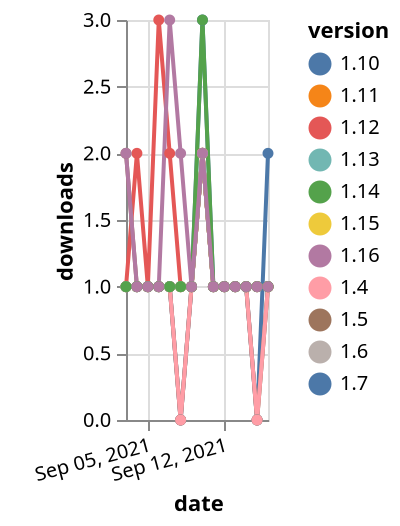 {"$schema": "https://vega.github.io/schema/vega-lite/v5.json", "description": "A simple bar chart with embedded data.", "data": {"values": [{"date": "2021-09-03", "total": 201, "delta": 1, "version": "1.12"}, {"date": "2021-09-04", "total": 203, "delta": 2, "version": "1.12"}, {"date": "2021-09-05", "total": 204, "delta": 1, "version": "1.12"}, {"date": "2021-09-06", "total": 207, "delta": 3, "version": "1.12"}, {"date": "2021-09-07", "total": 209, "delta": 2, "version": "1.12"}, {"date": "2021-09-08", "total": 210, "delta": 1, "version": "1.12"}, {"date": "2021-09-09", "total": 211, "delta": 1, "version": "1.12"}, {"date": "2021-09-10", "total": 213, "delta": 2, "version": "1.12"}, {"date": "2021-09-11", "total": 214, "delta": 1, "version": "1.12"}, {"date": "2021-09-12", "total": 215, "delta": 1, "version": "1.12"}, {"date": "2021-09-13", "total": 216, "delta": 1, "version": "1.12"}, {"date": "2021-09-14", "total": 217, "delta": 1, "version": "1.12"}, {"date": "2021-09-15", "total": 218, "delta": 1, "version": "1.12"}, {"date": "2021-09-16", "total": 219, "delta": 1, "version": "1.12"}, {"date": "2021-09-03", "total": 160, "delta": 1, "version": "1.15"}, {"date": "2021-09-04", "total": 161, "delta": 1, "version": "1.15"}, {"date": "2021-09-05", "total": 162, "delta": 1, "version": "1.15"}, {"date": "2021-09-06", "total": 163, "delta": 1, "version": "1.15"}, {"date": "2021-09-07", "total": 164, "delta": 1, "version": "1.15"}, {"date": "2021-09-08", "total": 165, "delta": 1, "version": "1.15"}, {"date": "2021-09-09", "total": 166, "delta": 1, "version": "1.15"}, {"date": "2021-09-10", "total": 168, "delta": 2, "version": "1.15"}, {"date": "2021-09-11", "total": 169, "delta": 1, "version": "1.15"}, {"date": "2021-09-12", "total": 170, "delta": 1, "version": "1.15"}, {"date": "2021-09-13", "total": 171, "delta": 1, "version": "1.15"}, {"date": "2021-09-14", "total": 172, "delta": 1, "version": "1.15"}, {"date": "2021-09-15", "total": 173, "delta": 1, "version": "1.15"}, {"date": "2021-09-16", "total": 174, "delta": 1, "version": "1.15"}, {"date": "2021-09-03", "total": 219, "delta": 1, "version": "1.6"}, {"date": "2021-09-04", "total": 220, "delta": 1, "version": "1.6"}, {"date": "2021-09-05", "total": 221, "delta": 1, "version": "1.6"}, {"date": "2021-09-06", "total": 222, "delta": 1, "version": "1.6"}, {"date": "2021-09-07", "total": 223, "delta": 1, "version": "1.6"}, {"date": "2021-09-08", "total": 223, "delta": 0, "version": "1.6"}, {"date": "2021-09-09", "total": 224, "delta": 1, "version": "1.6"}, {"date": "2021-09-10", "total": 226, "delta": 2, "version": "1.6"}, {"date": "2021-09-11", "total": 227, "delta": 1, "version": "1.6"}, {"date": "2021-09-12", "total": 228, "delta": 1, "version": "1.6"}, {"date": "2021-09-13", "total": 229, "delta": 1, "version": "1.6"}, {"date": "2021-09-14", "total": 230, "delta": 1, "version": "1.6"}, {"date": "2021-09-15", "total": 230, "delta": 0, "version": "1.6"}, {"date": "2021-09-16", "total": 231, "delta": 1, "version": "1.6"}, {"date": "2021-09-03", "total": 553, "delta": 1, "version": "1.7"}, {"date": "2021-09-04", "total": 554, "delta": 1, "version": "1.7"}, {"date": "2021-09-05", "total": 555, "delta": 1, "version": "1.7"}, {"date": "2021-09-06", "total": 556, "delta": 1, "version": "1.7"}, {"date": "2021-09-07", "total": 557, "delta": 1, "version": "1.7"}, {"date": "2021-09-08", "total": 557, "delta": 0, "version": "1.7"}, {"date": "2021-09-09", "total": 558, "delta": 1, "version": "1.7"}, {"date": "2021-09-10", "total": 560, "delta": 2, "version": "1.7"}, {"date": "2021-09-11", "total": 561, "delta": 1, "version": "1.7"}, {"date": "2021-09-12", "total": 562, "delta": 1, "version": "1.7"}, {"date": "2021-09-13", "total": 563, "delta": 1, "version": "1.7"}, {"date": "2021-09-14", "total": 564, "delta": 1, "version": "1.7"}, {"date": "2021-09-15", "total": 564, "delta": 0, "version": "1.7"}, {"date": "2021-09-16", "total": 566, "delta": 2, "version": "1.7"}, {"date": "2021-09-03", "total": 221, "delta": 2, "version": "1.5"}, {"date": "2021-09-04", "total": 222, "delta": 1, "version": "1.5"}, {"date": "2021-09-05", "total": 223, "delta": 1, "version": "1.5"}, {"date": "2021-09-06", "total": 224, "delta": 1, "version": "1.5"}, {"date": "2021-09-07", "total": 225, "delta": 1, "version": "1.5"}, {"date": "2021-09-08", "total": 225, "delta": 0, "version": "1.5"}, {"date": "2021-09-09", "total": 226, "delta": 1, "version": "1.5"}, {"date": "2021-09-10", "total": 228, "delta": 2, "version": "1.5"}, {"date": "2021-09-11", "total": 229, "delta": 1, "version": "1.5"}, {"date": "2021-09-12", "total": 230, "delta": 1, "version": "1.5"}, {"date": "2021-09-13", "total": 231, "delta": 1, "version": "1.5"}, {"date": "2021-09-14", "total": 232, "delta": 1, "version": "1.5"}, {"date": "2021-09-15", "total": 232, "delta": 0, "version": "1.5"}, {"date": "2021-09-16", "total": 233, "delta": 1, "version": "1.5"}, {"date": "2021-09-03", "total": 226, "delta": 1, "version": "1.4"}, {"date": "2021-09-04", "total": 227, "delta": 1, "version": "1.4"}, {"date": "2021-09-05", "total": 228, "delta": 1, "version": "1.4"}, {"date": "2021-09-06", "total": 229, "delta": 1, "version": "1.4"}, {"date": "2021-09-07", "total": 230, "delta": 1, "version": "1.4"}, {"date": "2021-09-08", "total": 230, "delta": 0, "version": "1.4"}, {"date": "2021-09-09", "total": 231, "delta": 1, "version": "1.4"}, {"date": "2021-09-10", "total": 233, "delta": 2, "version": "1.4"}, {"date": "2021-09-11", "total": 234, "delta": 1, "version": "1.4"}, {"date": "2021-09-12", "total": 235, "delta": 1, "version": "1.4"}, {"date": "2021-09-13", "total": 236, "delta": 1, "version": "1.4"}, {"date": "2021-09-14", "total": 237, "delta": 1, "version": "1.4"}, {"date": "2021-09-15", "total": 237, "delta": 0, "version": "1.4"}, {"date": "2021-09-16", "total": 238, "delta": 1, "version": "1.4"}, {"date": "2021-09-03", "total": 243, "delta": 1, "version": "1.10"}, {"date": "2021-09-04", "total": 244, "delta": 1, "version": "1.10"}, {"date": "2021-09-05", "total": 245, "delta": 1, "version": "1.10"}, {"date": "2021-09-06", "total": 246, "delta": 1, "version": "1.10"}, {"date": "2021-09-07", "total": 247, "delta": 1, "version": "1.10"}, {"date": "2021-09-08", "total": 248, "delta": 1, "version": "1.10"}, {"date": "2021-09-09", "total": 249, "delta": 1, "version": "1.10"}, {"date": "2021-09-10", "total": 252, "delta": 3, "version": "1.10"}, {"date": "2021-09-11", "total": 253, "delta": 1, "version": "1.10"}, {"date": "2021-09-12", "total": 254, "delta": 1, "version": "1.10"}, {"date": "2021-09-13", "total": 255, "delta": 1, "version": "1.10"}, {"date": "2021-09-14", "total": 256, "delta": 1, "version": "1.10"}, {"date": "2021-09-15", "total": 257, "delta": 1, "version": "1.10"}, {"date": "2021-09-16", "total": 258, "delta": 1, "version": "1.10"}, {"date": "2021-09-03", "total": 169, "delta": 1, "version": "1.11"}, {"date": "2021-09-04", "total": 170, "delta": 1, "version": "1.11"}, {"date": "2021-09-05", "total": 171, "delta": 1, "version": "1.11"}, {"date": "2021-09-06", "total": 172, "delta": 1, "version": "1.11"}, {"date": "2021-09-07", "total": 173, "delta": 1, "version": "1.11"}, {"date": "2021-09-08", "total": 174, "delta": 1, "version": "1.11"}, {"date": "2021-09-09", "total": 175, "delta": 1, "version": "1.11"}, {"date": "2021-09-10", "total": 177, "delta": 2, "version": "1.11"}, {"date": "2021-09-11", "total": 178, "delta": 1, "version": "1.11"}, {"date": "2021-09-12", "total": 179, "delta": 1, "version": "1.11"}, {"date": "2021-09-13", "total": 180, "delta": 1, "version": "1.11"}, {"date": "2021-09-14", "total": 181, "delta": 1, "version": "1.11"}, {"date": "2021-09-15", "total": 182, "delta": 1, "version": "1.11"}, {"date": "2021-09-16", "total": 183, "delta": 1, "version": "1.11"}, {"date": "2021-09-03", "total": 153, "delta": 1, "version": "1.13"}, {"date": "2021-09-04", "total": 154, "delta": 1, "version": "1.13"}, {"date": "2021-09-05", "total": 155, "delta": 1, "version": "1.13"}, {"date": "2021-09-06", "total": 156, "delta": 1, "version": "1.13"}, {"date": "2021-09-07", "total": 157, "delta": 1, "version": "1.13"}, {"date": "2021-09-08", "total": 158, "delta": 1, "version": "1.13"}, {"date": "2021-09-09", "total": 159, "delta": 1, "version": "1.13"}, {"date": "2021-09-10", "total": 161, "delta": 2, "version": "1.13"}, {"date": "2021-09-11", "total": 162, "delta": 1, "version": "1.13"}, {"date": "2021-09-12", "total": 163, "delta": 1, "version": "1.13"}, {"date": "2021-09-13", "total": 164, "delta": 1, "version": "1.13"}, {"date": "2021-09-14", "total": 165, "delta": 1, "version": "1.13"}, {"date": "2021-09-15", "total": 166, "delta": 1, "version": "1.13"}, {"date": "2021-09-16", "total": 167, "delta": 1, "version": "1.13"}, {"date": "2021-09-03", "total": 205, "delta": 1, "version": "1.14"}, {"date": "2021-09-04", "total": 206, "delta": 1, "version": "1.14"}, {"date": "2021-09-05", "total": 207, "delta": 1, "version": "1.14"}, {"date": "2021-09-06", "total": 208, "delta": 1, "version": "1.14"}, {"date": "2021-09-07", "total": 209, "delta": 1, "version": "1.14"}, {"date": "2021-09-08", "total": 210, "delta": 1, "version": "1.14"}, {"date": "2021-09-09", "total": 211, "delta": 1, "version": "1.14"}, {"date": "2021-09-10", "total": 214, "delta": 3, "version": "1.14"}, {"date": "2021-09-11", "total": 215, "delta": 1, "version": "1.14"}, {"date": "2021-09-12", "total": 216, "delta": 1, "version": "1.14"}, {"date": "2021-09-13", "total": 217, "delta": 1, "version": "1.14"}, {"date": "2021-09-14", "total": 218, "delta": 1, "version": "1.14"}, {"date": "2021-09-15", "total": 219, "delta": 1, "version": "1.14"}, {"date": "2021-09-16", "total": 220, "delta": 1, "version": "1.14"}, {"date": "2021-09-03", "total": 75, "delta": 2, "version": "1.16"}, {"date": "2021-09-04", "total": 76, "delta": 1, "version": "1.16"}, {"date": "2021-09-05", "total": 77, "delta": 1, "version": "1.16"}, {"date": "2021-09-06", "total": 78, "delta": 1, "version": "1.16"}, {"date": "2021-09-07", "total": 81, "delta": 3, "version": "1.16"}, {"date": "2021-09-08", "total": 83, "delta": 2, "version": "1.16"}, {"date": "2021-09-09", "total": 84, "delta": 1, "version": "1.16"}, {"date": "2021-09-10", "total": 86, "delta": 2, "version": "1.16"}, {"date": "2021-09-11", "total": 87, "delta": 1, "version": "1.16"}, {"date": "2021-09-12", "total": 88, "delta": 1, "version": "1.16"}, {"date": "2021-09-13", "total": 89, "delta": 1, "version": "1.16"}, {"date": "2021-09-14", "total": 90, "delta": 1, "version": "1.16"}, {"date": "2021-09-15", "total": 91, "delta": 1, "version": "1.16"}, {"date": "2021-09-16", "total": 92, "delta": 1, "version": "1.16"}]}, "width": "container", "mark": {"type": "line", "point": {"filled": true}}, "encoding": {"x": {"field": "date", "type": "temporal", "timeUnit": "yearmonthdate", "title": "date", "axis": {"labelAngle": -15}}, "y": {"field": "delta", "type": "quantitative", "title": "downloads"}, "color": {"field": "version", "type": "nominal"}, "tooltip": {"field": "delta"}}}